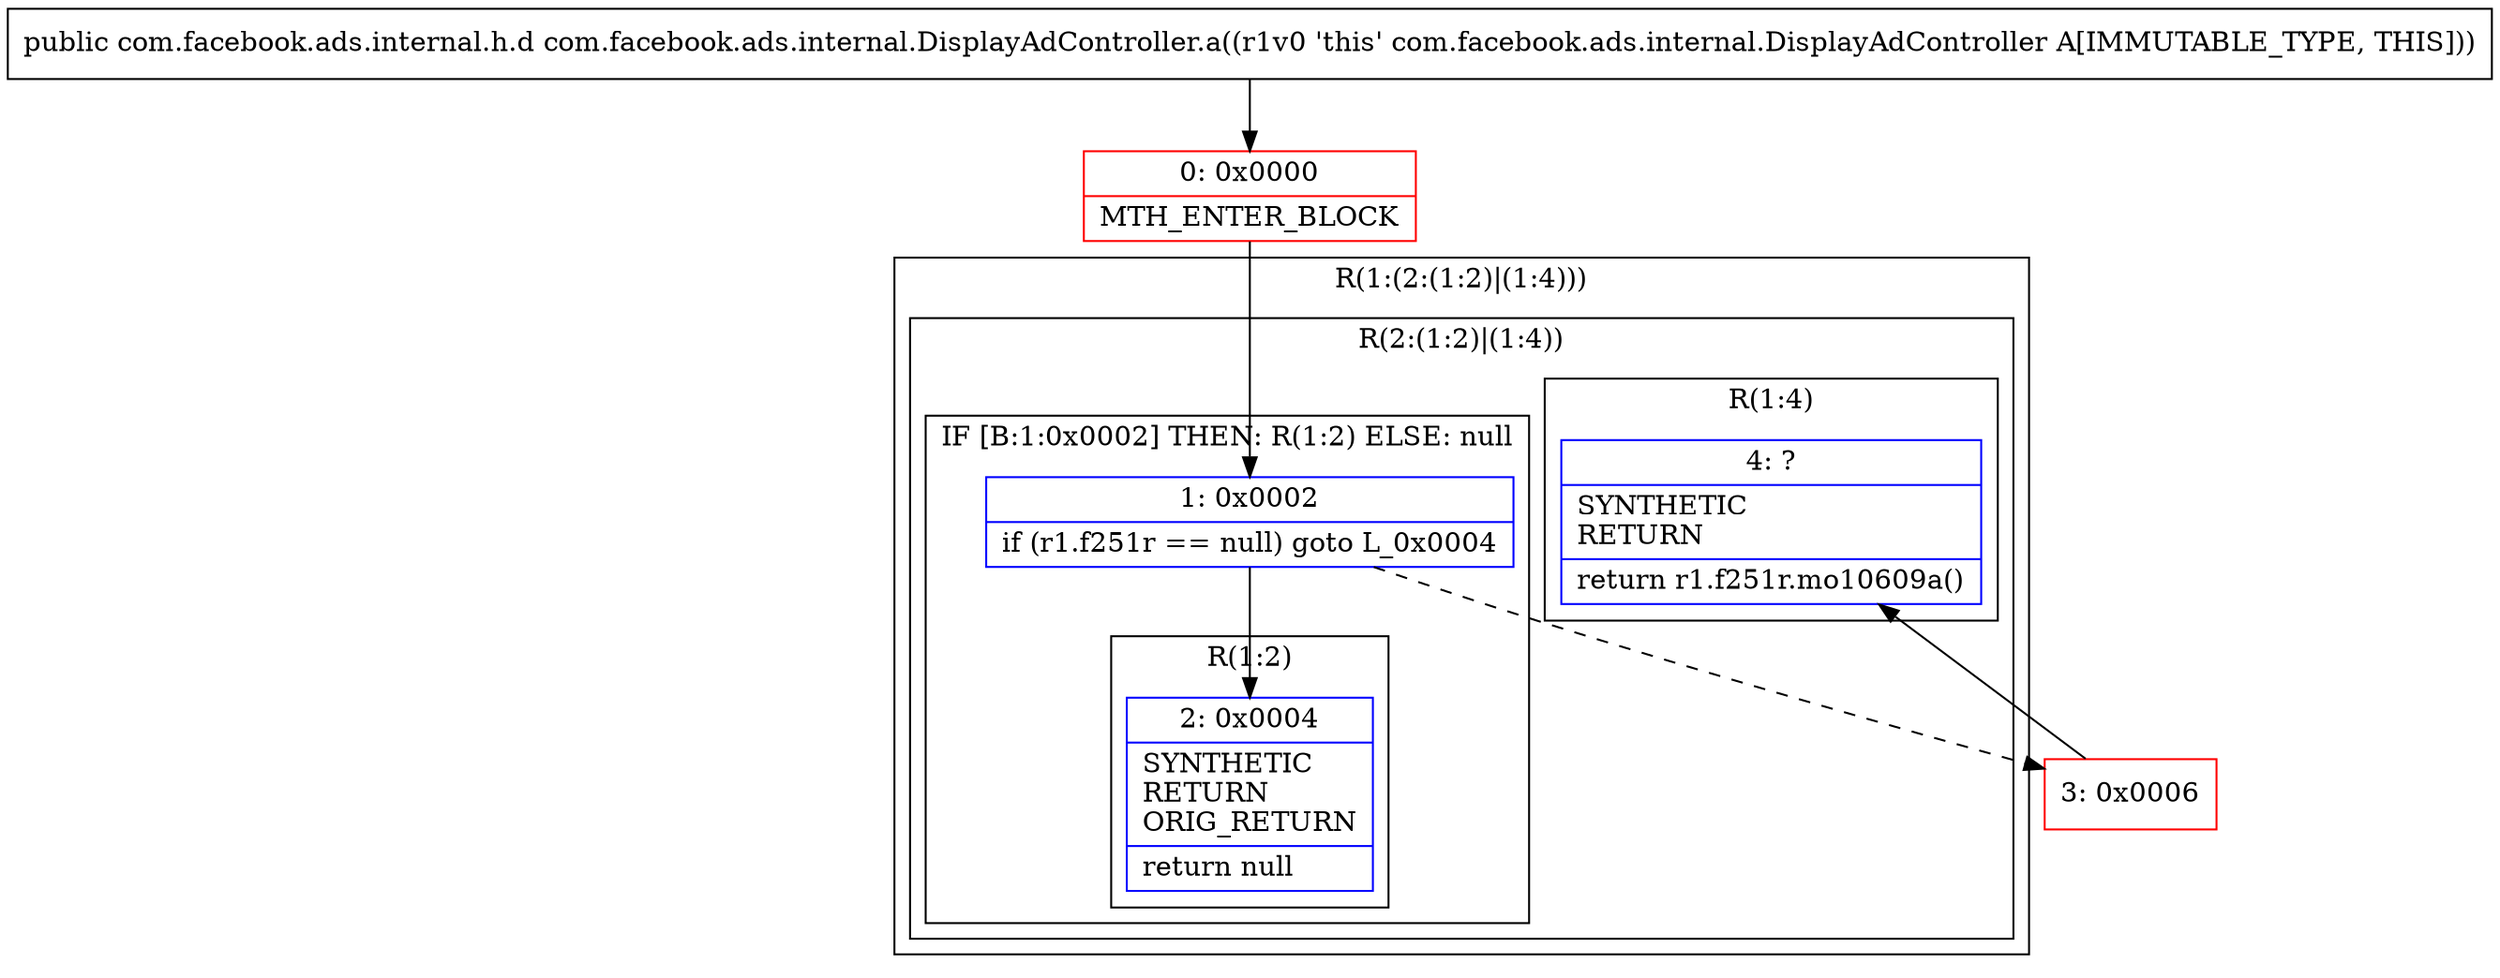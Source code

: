 digraph "CFG forcom.facebook.ads.internal.DisplayAdController.a()Lcom\/facebook\/ads\/internal\/h\/d;" {
subgraph cluster_Region_13597139 {
label = "R(1:(2:(1:2)|(1:4)))";
node [shape=record,color=blue];
subgraph cluster_Region_968769675 {
label = "R(2:(1:2)|(1:4))";
node [shape=record,color=blue];
subgraph cluster_IfRegion_1238449731 {
label = "IF [B:1:0x0002] THEN: R(1:2) ELSE: null";
node [shape=record,color=blue];
Node_1 [shape=record,label="{1\:\ 0x0002|if (r1.f251r == null) goto L_0x0004\l}"];
subgraph cluster_Region_1700387529 {
label = "R(1:2)";
node [shape=record,color=blue];
Node_2 [shape=record,label="{2\:\ 0x0004|SYNTHETIC\lRETURN\lORIG_RETURN\l|return null\l}"];
}
}
subgraph cluster_Region_505620048 {
label = "R(1:4)";
node [shape=record,color=blue];
Node_4 [shape=record,label="{4\:\ ?|SYNTHETIC\lRETURN\l|return r1.f251r.mo10609a()\l}"];
}
}
}
Node_0 [shape=record,color=red,label="{0\:\ 0x0000|MTH_ENTER_BLOCK\l}"];
Node_3 [shape=record,color=red,label="{3\:\ 0x0006}"];
MethodNode[shape=record,label="{public com.facebook.ads.internal.h.d com.facebook.ads.internal.DisplayAdController.a((r1v0 'this' com.facebook.ads.internal.DisplayAdController A[IMMUTABLE_TYPE, THIS])) }"];
MethodNode -> Node_0;
Node_1 -> Node_2;
Node_1 -> Node_3[style=dashed];
Node_0 -> Node_1;
Node_3 -> Node_4;
}

